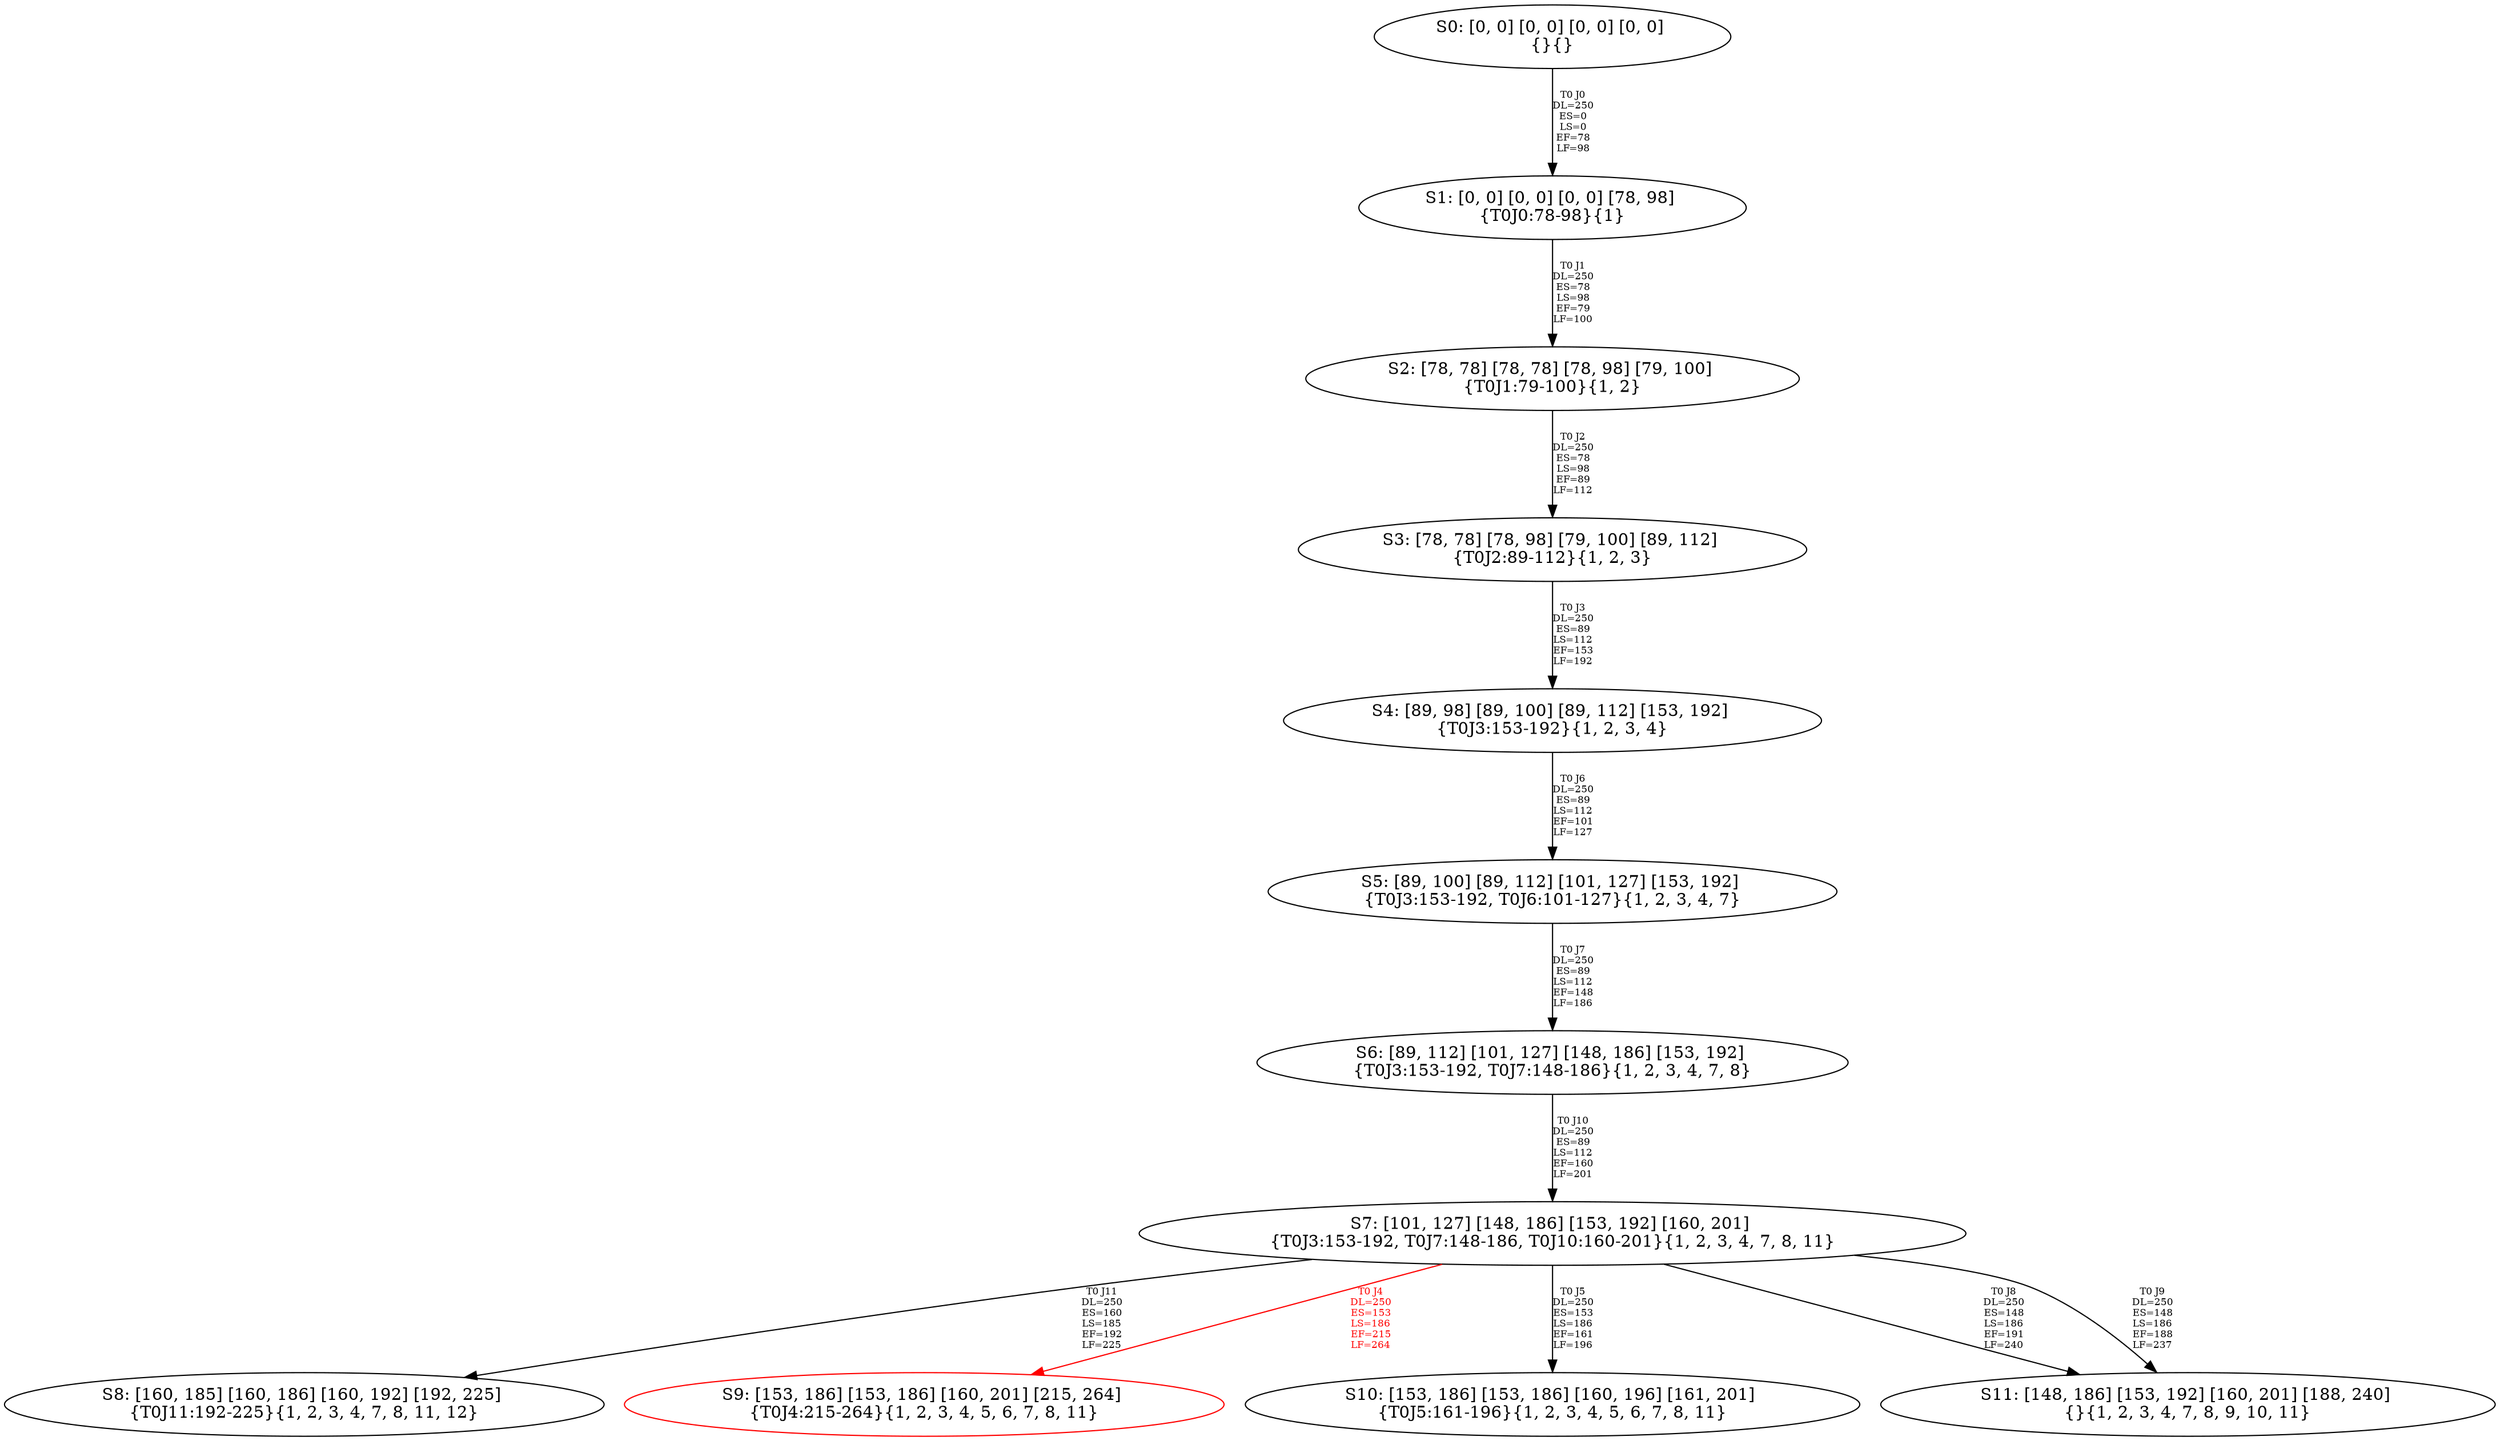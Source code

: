 digraph {
	S0[label="S0: [0, 0] [0, 0] [0, 0] [0, 0] \n{}{}"];
	S1[label="S1: [0, 0] [0, 0] [0, 0] [78, 98] \n{T0J0:78-98}{1}"];
	S2[label="S2: [78, 78] [78, 78] [78, 98] [79, 100] \n{T0J1:79-100}{1, 2}"];
	S3[label="S3: [78, 78] [78, 98] [79, 100] [89, 112] \n{T0J2:89-112}{1, 2, 3}"];
	S4[label="S4: [89, 98] [89, 100] [89, 112] [153, 192] \n{T0J3:153-192}{1, 2, 3, 4}"];
	S5[label="S5: [89, 100] [89, 112] [101, 127] [153, 192] \n{T0J3:153-192, T0J6:101-127}{1, 2, 3, 4, 7}"];
	S6[label="S6: [89, 112] [101, 127] [148, 186] [153, 192] \n{T0J3:153-192, T0J7:148-186}{1, 2, 3, 4, 7, 8}"];
	S7[label="S7: [101, 127] [148, 186] [153, 192] [160, 201] \n{T0J3:153-192, T0J7:148-186, T0J10:160-201}{1, 2, 3, 4, 7, 8, 11}"];
	S8[label="S8: [160, 185] [160, 186] [160, 192] [192, 225] \n{T0J11:192-225}{1, 2, 3, 4, 7, 8, 11, 12}"];
	S9[label="S9: [153, 186] [153, 186] [160, 201] [215, 264] \n{T0J4:215-264}{1, 2, 3, 4, 5, 6, 7, 8, 11}"];
	S10[label="S10: [153, 186] [153, 186] [160, 196] [161, 201] \n{T0J5:161-196}{1, 2, 3, 4, 5, 6, 7, 8, 11}"];
	S11[label="S11: [148, 186] [153, 192] [160, 201] [188, 240] \n{}{1, 2, 3, 4, 7, 8, 9, 10, 11}"];
	S0 -> S1[label="T0 J0\nDL=250\nES=0\nLS=0\nEF=78\nLF=98",fontsize=8];
	S1 -> S2[label="T0 J1\nDL=250\nES=78\nLS=98\nEF=79\nLF=100",fontsize=8];
	S2 -> S3[label="T0 J2\nDL=250\nES=78\nLS=98\nEF=89\nLF=112",fontsize=8];
	S3 -> S4[label="T0 J3\nDL=250\nES=89\nLS=112\nEF=153\nLF=192",fontsize=8];
	S4 -> S5[label="T0 J6\nDL=250\nES=89\nLS=112\nEF=101\nLF=127",fontsize=8];
	S5 -> S6[label="T0 J7\nDL=250\nES=89\nLS=112\nEF=148\nLF=186",fontsize=8];
	S6 -> S7[label="T0 J10\nDL=250\nES=89\nLS=112\nEF=160\nLF=201",fontsize=8];
	S7 -> S9[label="T0 J4\nDL=250\nES=153\nLS=186\nEF=215\nLF=264",color=Red,fontcolor=Red,fontsize=8];
S9[color=Red];
	S7 -> S10[label="T0 J5\nDL=250\nES=153\nLS=186\nEF=161\nLF=196",fontsize=8];
	S7 -> S11[label="T0 J8\nDL=250\nES=148\nLS=186\nEF=191\nLF=240",fontsize=8];
	S7 -> S11[label="T0 J9\nDL=250\nES=148\nLS=186\nEF=188\nLF=237",fontsize=8];
	S7 -> S8[label="T0 J11\nDL=250\nES=160\nLS=185\nEF=192\nLF=225",fontsize=8];
}
